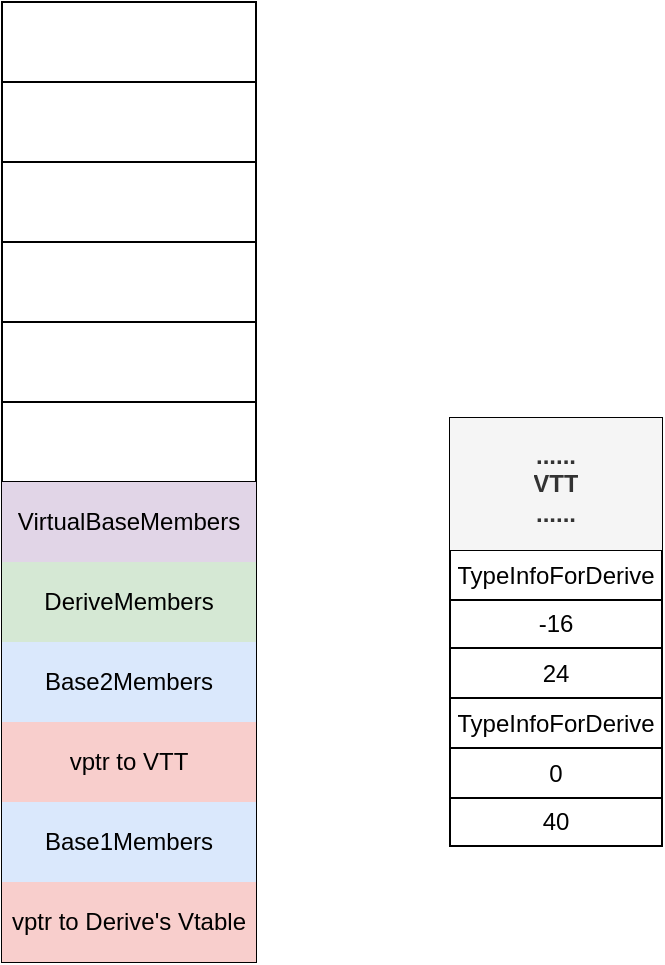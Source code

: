 <mxfile version="20.8.23" type="github">
  <diagram name="Page-1" id="Z4LBQn6rZYfF_phMx3Hy">
    <mxGraphModel dx="619" dy="737" grid="0" gridSize="10" guides="1" tooltips="1" connect="1" arrows="1" fold="1" page="0" pageScale="1" pageWidth="827" pageHeight="1169" math="0" shadow="0">
      <root>
        <mxCell id="0" />
        <mxCell id="1" parent="0" />
        <mxCell id="7Ac4m7rwerT7wqy9Ey1k-1" value="" style="shape=table;startSize=0;container=1;collapsible=0;childLayout=tableLayout;" vertex="1" parent="1">
          <mxGeometry x="173" y="-77" width="127" height="480" as="geometry" />
        </mxCell>
        <mxCell id="7Ac4m7rwerT7wqy9Ey1k-2" value="" style="shape=tableRow;horizontal=0;startSize=0;swimlaneHead=0;swimlaneBody=0;strokeColor=inherit;top=0;left=0;bottom=0;right=0;collapsible=0;dropTarget=0;fillColor=none;points=[[0,0.5],[1,0.5]];portConstraint=eastwest;" vertex="1" parent="7Ac4m7rwerT7wqy9Ey1k-1">
          <mxGeometry width="127" height="40" as="geometry" />
        </mxCell>
        <mxCell id="7Ac4m7rwerT7wqy9Ey1k-3" value="" style="shape=partialRectangle;html=1;whiteSpace=wrap;connectable=0;strokeColor=inherit;overflow=hidden;fillColor=none;top=0;left=0;bottom=0;right=0;pointerEvents=1;" vertex="1" parent="7Ac4m7rwerT7wqy9Ey1k-2">
          <mxGeometry width="127" height="40" as="geometry">
            <mxRectangle width="127" height="40" as="alternateBounds" />
          </mxGeometry>
        </mxCell>
        <mxCell id="7Ac4m7rwerT7wqy9Ey1k-4" value="" style="shape=tableRow;horizontal=0;startSize=0;swimlaneHead=0;swimlaneBody=0;strokeColor=inherit;top=0;left=0;bottom=0;right=0;collapsible=0;dropTarget=0;fillColor=none;points=[[0,0.5],[1,0.5]];portConstraint=eastwest;" vertex="1" parent="7Ac4m7rwerT7wqy9Ey1k-1">
          <mxGeometry y="40" width="127" height="40" as="geometry" />
        </mxCell>
        <mxCell id="7Ac4m7rwerT7wqy9Ey1k-5" value="" style="shape=partialRectangle;html=1;whiteSpace=wrap;connectable=0;strokeColor=inherit;overflow=hidden;fillColor=none;top=0;left=0;bottom=0;right=0;pointerEvents=1;" vertex="1" parent="7Ac4m7rwerT7wqy9Ey1k-4">
          <mxGeometry width="127" height="40" as="geometry">
            <mxRectangle width="127" height="40" as="alternateBounds" />
          </mxGeometry>
        </mxCell>
        <mxCell id="7Ac4m7rwerT7wqy9Ey1k-6" value="" style="shape=tableRow;horizontal=0;startSize=0;swimlaneHead=0;swimlaneBody=0;strokeColor=inherit;top=0;left=0;bottom=0;right=0;collapsible=0;dropTarget=0;fillColor=none;points=[[0,0.5],[1,0.5]];portConstraint=eastwest;" vertex="1" parent="7Ac4m7rwerT7wqy9Ey1k-1">
          <mxGeometry y="80" width="127" height="40" as="geometry" />
        </mxCell>
        <mxCell id="7Ac4m7rwerT7wqy9Ey1k-7" value="" style="shape=partialRectangle;html=1;whiteSpace=wrap;connectable=0;strokeColor=inherit;overflow=hidden;fillColor=none;top=0;left=0;bottom=0;right=0;pointerEvents=1;" vertex="1" parent="7Ac4m7rwerT7wqy9Ey1k-6">
          <mxGeometry width="127" height="40" as="geometry">
            <mxRectangle width="127" height="40" as="alternateBounds" />
          </mxGeometry>
        </mxCell>
        <mxCell id="7Ac4m7rwerT7wqy9Ey1k-8" value="" style="shape=tableRow;horizontal=0;startSize=0;swimlaneHead=0;swimlaneBody=0;strokeColor=inherit;top=0;left=0;bottom=0;right=0;collapsible=0;dropTarget=0;fillColor=none;points=[[0,0.5],[1,0.5]];portConstraint=eastwest;" vertex="1" parent="7Ac4m7rwerT7wqy9Ey1k-1">
          <mxGeometry y="120" width="127" height="40" as="geometry" />
        </mxCell>
        <mxCell id="7Ac4m7rwerT7wqy9Ey1k-9" value="" style="shape=partialRectangle;html=1;whiteSpace=wrap;connectable=0;strokeColor=inherit;overflow=hidden;fillColor=none;top=0;left=0;bottom=0;right=0;pointerEvents=1;" vertex="1" parent="7Ac4m7rwerT7wqy9Ey1k-8">
          <mxGeometry width="127" height="40" as="geometry">
            <mxRectangle width="127" height="40" as="alternateBounds" />
          </mxGeometry>
        </mxCell>
        <mxCell id="7Ac4m7rwerT7wqy9Ey1k-10" value="" style="shape=tableRow;horizontal=0;startSize=0;swimlaneHead=0;swimlaneBody=0;strokeColor=inherit;top=0;left=0;bottom=0;right=0;collapsible=0;dropTarget=0;fillColor=none;points=[[0,0.5],[1,0.5]];portConstraint=eastwest;" vertex="1" parent="7Ac4m7rwerT7wqy9Ey1k-1">
          <mxGeometry y="160" width="127" height="40" as="geometry" />
        </mxCell>
        <mxCell id="7Ac4m7rwerT7wqy9Ey1k-11" value="" style="shape=partialRectangle;html=1;whiteSpace=wrap;connectable=0;strokeColor=inherit;overflow=hidden;fillColor=none;top=0;left=0;bottom=0;right=0;pointerEvents=1;" vertex="1" parent="7Ac4m7rwerT7wqy9Ey1k-10">
          <mxGeometry width="127" height="40" as="geometry">
            <mxRectangle width="127" height="40" as="alternateBounds" />
          </mxGeometry>
        </mxCell>
        <mxCell id="7Ac4m7rwerT7wqy9Ey1k-12" value="" style="shape=tableRow;horizontal=0;startSize=0;swimlaneHead=0;swimlaneBody=0;strokeColor=inherit;top=0;left=0;bottom=0;right=0;collapsible=0;dropTarget=0;fillColor=none;points=[[0,0.5],[1,0.5]];portConstraint=eastwest;" vertex="1" parent="7Ac4m7rwerT7wqy9Ey1k-1">
          <mxGeometry y="200" width="127" height="40" as="geometry" />
        </mxCell>
        <mxCell id="7Ac4m7rwerT7wqy9Ey1k-13" value="" style="shape=partialRectangle;html=1;whiteSpace=wrap;connectable=0;strokeColor=inherit;overflow=hidden;fillColor=none;top=0;left=0;bottom=0;right=0;pointerEvents=1;" vertex="1" parent="7Ac4m7rwerT7wqy9Ey1k-12">
          <mxGeometry width="127" height="40" as="geometry">
            <mxRectangle width="127" height="40" as="alternateBounds" />
          </mxGeometry>
        </mxCell>
        <mxCell id="7Ac4m7rwerT7wqy9Ey1k-14" value="" style="shape=tableRow;horizontal=0;startSize=0;swimlaneHead=0;swimlaneBody=0;strokeColor=inherit;top=0;left=0;bottom=0;right=0;collapsible=0;dropTarget=0;fillColor=none;points=[[0,0.5],[1,0.5]];portConstraint=eastwest;" vertex="1" parent="7Ac4m7rwerT7wqy9Ey1k-1">
          <mxGeometry y="240" width="127" height="40" as="geometry" />
        </mxCell>
        <mxCell id="7Ac4m7rwerT7wqy9Ey1k-15" value="VirtualBaseMembers" style="shape=partialRectangle;html=1;whiteSpace=wrap;connectable=0;strokeColor=#9673a6;overflow=hidden;fillColor=#e1d5e7;top=0;left=0;bottom=0;right=0;pointerEvents=1;" vertex="1" parent="7Ac4m7rwerT7wqy9Ey1k-14">
          <mxGeometry width="127" height="40" as="geometry">
            <mxRectangle width="127" height="40" as="alternateBounds" />
          </mxGeometry>
        </mxCell>
        <mxCell id="7Ac4m7rwerT7wqy9Ey1k-16" value="" style="shape=tableRow;horizontal=0;startSize=0;swimlaneHead=0;swimlaneBody=0;strokeColor=inherit;top=0;left=0;bottom=0;right=0;collapsible=0;dropTarget=0;fillColor=none;points=[[0,0.5],[1,0.5]];portConstraint=eastwest;" vertex="1" parent="7Ac4m7rwerT7wqy9Ey1k-1">
          <mxGeometry y="280" width="127" height="40" as="geometry" />
        </mxCell>
        <mxCell id="7Ac4m7rwerT7wqy9Ey1k-17" value="DeriveMembers" style="shape=partialRectangle;html=1;whiteSpace=wrap;connectable=0;strokeColor=#82b366;overflow=hidden;fillColor=#d5e8d4;top=0;left=0;bottom=0;right=0;pointerEvents=1;" vertex="1" parent="7Ac4m7rwerT7wqy9Ey1k-16">
          <mxGeometry width="127" height="40" as="geometry">
            <mxRectangle width="127" height="40" as="alternateBounds" />
          </mxGeometry>
        </mxCell>
        <mxCell id="7Ac4m7rwerT7wqy9Ey1k-18" value="" style="shape=tableRow;horizontal=0;startSize=0;swimlaneHead=0;swimlaneBody=0;strokeColor=inherit;top=0;left=0;bottom=0;right=0;collapsible=0;dropTarget=0;fillColor=none;points=[[0,0.5],[1,0.5]];portConstraint=eastwest;" vertex="1" parent="7Ac4m7rwerT7wqy9Ey1k-1">
          <mxGeometry y="320" width="127" height="40" as="geometry" />
        </mxCell>
        <mxCell id="7Ac4m7rwerT7wqy9Ey1k-19" value="Base2Members" style="shape=partialRectangle;html=1;whiteSpace=wrap;connectable=0;strokeColor=#6c8ebf;overflow=hidden;fillColor=#dae8fc;top=0;left=0;bottom=0;right=0;pointerEvents=1;" vertex="1" parent="7Ac4m7rwerT7wqy9Ey1k-18">
          <mxGeometry width="127" height="40" as="geometry">
            <mxRectangle width="127" height="40" as="alternateBounds" />
          </mxGeometry>
        </mxCell>
        <mxCell id="7Ac4m7rwerT7wqy9Ey1k-20" value="" style="shape=tableRow;horizontal=0;startSize=0;swimlaneHead=0;swimlaneBody=0;strokeColor=inherit;top=0;left=0;bottom=0;right=0;collapsible=0;dropTarget=0;fillColor=none;points=[[0,0.5],[1,0.5]];portConstraint=eastwest;" vertex="1" parent="7Ac4m7rwerT7wqy9Ey1k-1">
          <mxGeometry y="360" width="127" height="40" as="geometry" />
        </mxCell>
        <mxCell id="7Ac4m7rwerT7wqy9Ey1k-21" value="vptr to VTT" style="shape=partialRectangle;html=1;whiteSpace=wrap;connectable=0;strokeColor=#b85450;overflow=hidden;fillColor=#f8cecc;top=0;left=0;bottom=0;right=0;pointerEvents=1;" vertex="1" parent="7Ac4m7rwerT7wqy9Ey1k-20">
          <mxGeometry width="127" height="40" as="geometry">
            <mxRectangle width="127" height="40" as="alternateBounds" />
          </mxGeometry>
        </mxCell>
        <mxCell id="7Ac4m7rwerT7wqy9Ey1k-22" value="" style="shape=tableRow;horizontal=0;startSize=0;swimlaneHead=0;swimlaneBody=0;strokeColor=inherit;top=0;left=0;bottom=0;right=0;collapsible=0;dropTarget=0;fillColor=none;points=[[0,0.5],[1,0.5]];portConstraint=eastwest;" vertex="1" parent="7Ac4m7rwerT7wqy9Ey1k-1">
          <mxGeometry y="400" width="127" height="40" as="geometry" />
        </mxCell>
        <mxCell id="7Ac4m7rwerT7wqy9Ey1k-23" value="Base1Members" style="shape=partialRectangle;html=1;whiteSpace=wrap;connectable=0;strokeColor=#6c8ebf;overflow=hidden;fillColor=#dae8fc;top=0;left=0;bottom=0;right=0;pointerEvents=1;" vertex="1" parent="7Ac4m7rwerT7wqy9Ey1k-22">
          <mxGeometry width="127" height="40" as="geometry">
            <mxRectangle width="127" height="40" as="alternateBounds" />
          </mxGeometry>
        </mxCell>
        <mxCell id="7Ac4m7rwerT7wqy9Ey1k-24" value="" style="shape=tableRow;horizontal=0;startSize=0;swimlaneHead=0;swimlaneBody=0;strokeColor=inherit;top=0;left=0;bottom=0;right=0;collapsible=0;dropTarget=0;fillColor=none;points=[[0,0.5],[1,0.5]];portConstraint=eastwest;" vertex="1" parent="7Ac4m7rwerT7wqy9Ey1k-1">
          <mxGeometry y="440" width="127" height="40" as="geometry" />
        </mxCell>
        <mxCell id="7Ac4m7rwerT7wqy9Ey1k-25" value="vptr to Derive&#39;s Vtable" style="shape=partialRectangle;html=1;whiteSpace=wrap;connectable=0;strokeColor=#b85450;overflow=hidden;fillColor=#f8cecc;top=0;left=0;bottom=0;right=0;pointerEvents=1;" vertex="1" parent="7Ac4m7rwerT7wqy9Ey1k-24">
          <mxGeometry width="127" height="40" as="geometry">
            <mxRectangle width="127" height="40" as="alternateBounds" />
          </mxGeometry>
        </mxCell>
        <mxCell id="7Ac4m7rwerT7wqy9Ey1k-26" value="" style="shape=table;startSize=0;container=1;collapsible=0;childLayout=tableLayout;" vertex="1" parent="1">
          <mxGeometry x="397" y="197" width="106" height="148" as="geometry" />
        </mxCell>
        <mxCell id="7Ac4m7rwerT7wqy9Ey1k-27" value="" style="shape=tableRow;horizontal=0;startSize=0;swimlaneHead=0;swimlaneBody=0;strokeColor=inherit;top=0;left=0;bottom=0;right=0;collapsible=0;dropTarget=0;fillColor=none;points=[[0,0.5],[1,0.5]];portConstraint=eastwest;" vertex="1" parent="7Ac4m7rwerT7wqy9Ey1k-26">
          <mxGeometry width="106" height="25" as="geometry" />
        </mxCell>
        <mxCell id="7Ac4m7rwerT7wqy9Ey1k-28" value="TypeInfoForDerive" style="shape=partialRectangle;html=1;whiteSpace=wrap;connectable=0;strokeColor=inherit;overflow=hidden;fillColor=none;top=0;left=0;bottom=0;right=0;pointerEvents=1;" vertex="1" parent="7Ac4m7rwerT7wqy9Ey1k-27">
          <mxGeometry width="106" height="25" as="geometry">
            <mxRectangle width="106" height="25" as="alternateBounds" />
          </mxGeometry>
        </mxCell>
        <mxCell id="7Ac4m7rwerT7wqy9Ey1k-29" value="" style="shape=tableRow;horizontal=0;startSize=0;swimlaneHead=0;swimlaneBody=0;strokeColor=inherit;top=0;left=0;bottom=0;right=0;collapsible=0;dropTarget=0;fillColor=none;points=[[0,0.5],[1,0.5]];portConstraint=eastwest;" vertex="1" parent="7Ac4m7rwerT7wqy9Ey1k-26">
          <mxGeometry y="25" width="106" height="24" as="geometry" />
        </mxCell>
        <mxCell id="7Ac4m7rwerT7wqy9Ey1k-30" value="-16" style="shape=partialRectangle;html=1;whiteSpace=wrap;connectable=0;strokeColor=inherit;overflow=hidden;fillColor=none;top=0;left=0;bottom=0;right=0;pointerEvents=1;" vertex="1" parent="7Ac4m7rwerT7wqy9Ey1k-29">
          <mxGeometry width="106" height="24" as="geometry">
            <mxRectangle width="106" height="24" as="alternateBounds" />
          </mxGeometry>
        </mxCell>
        <mxCell id="7Ac4m7rwerT7wqy9Ey1k-31" value="" style="shape=tableRow;horizontal=0;startSize=0;swimlaneHead=0;swimlaneBody=0;strokeColor=inherit;top=0;left=0;bottom=0;right=0;collapsible=0;dropTarget=0;fillColor=none;points=[[0,0.5],[1,0.5]];portConstraint=eastwest;" vertex="1" parent="7Ac4m7rwerT7wqy9Ey1k-26">
          <mxGeometry y="49" width="106" height="25" as="geometry" />
        </mxCell>
        <mxCell id="7Ac4m7rwerT7wqy9Ey1k-32" value="24" style="shape=partialRectangle;html=1;whiteSpace=wrap;connectable=0;strokeColor=inherit;overflow=hidden;fillColor=none;top=0;left=0;bottom=0;right=0;pointerEvents=1;" vertex="1" parent="7Ac4m7rwerT7wqy9Ey1k-31">
          <mxGeometry width="106" height="25" as="geometry">
            <mxRectangle width="106" height="25" as="alternateBounds" />
          </mxGeometry>
        </mxCell>
        <mxCell id="7Ac4m7rwerT7wqy9Ey1k-33" value="" style="shape=tableRow;horizontal=0;startSize=0;swimlaneHead=0;swimlaneBody=0;strokeColor=inherit;top=0;left=0;bottom=0;right=0;collapsible=0;dropTarget=0;fillColor=none;points=[[0,0.5],[1,0.5]];portConstraint=eastwest;" vertex="1" parent="7Ac4m7rwerT7wqy9Ey1k-26">
          <mxGeometry y="74" width="106" height="25" as="geometry" />
        </mxCell>
        <mxCell id="7Ac4m7rwerT7wqy9Ey1k-34" value="TypeInfoForDerive" style="shape=partialRectangle;html=1;whiteSpace=wrap;connectable=0;strokeColor=inherit;overflow=hidden;fillColor=none;top=0;left=0;bottom=0;right=0;pointerEvents=1;" vertex="1" parent="7Ac4m7rwerT7wqy9Ey1k-33">
          <mxGeometry width="106" height="25" as="geometry">
            <mxRectangle width="106" height="25" as="alternateBounds" />
          </mxGeometry>
        </mxCell>
        <mxCell id="7Ac4m7rwerT7wqy9Ey1k-35" value="" style="shape=tableRow;horizontal=0;startSize=0;swimlaneHead=0;swimlaneBody=0;strokeColor=inherit;top=0;left=0;bottom=0;right=0;collapsible=0;dropTarget=0;fillColor=none;points=[[0,0.5],[1,0.5]];portConstraint=eastwest;" vertex="1" parent="7Ac4m7rwerT7wqy9Ey1k-26">
          <mxGeometry y="99" width="106" height="25" as="geometry" />
        </mxCell>
        <mxCell id="7Ac4m7rwerT7wqy9Ey1k-36" value="0" style="shape=partialRectangle;html=1;whiteSpace=wrap;connectable=0;strokeColor=inherit;overflow=hidden;fillColor=none;top=0;left=0;bottom=0;right=0;pointerEvents=1;" vertex="1" parent="7Ac4m7rwerT7wqy9Ey1k-35">
          <mxGeometry width="106" height="25" as="geometry">
            <mxRectangle width="106" height="25" as="alternateBounds" />
          </mxGeometry>
        </mxCell>
        <mxCell id="7Ac4m7rwerT7wqy9Ey1k-37" value="" style="shape=tableRow;horizontal=0;startSize=0;swimlaneHead=0;swimlaneBody=0;strokeColor=inherit;top=0;left=0;bottom=0;right=0;collapsible=0;dropTarget=0;fillColor=none;points=[[0,0.5],[1,0.5]];portConstraint=eastwest;" vertex="1" parent="7Ac4m7rwerT7wqy9Ey1k-26">
          <mxGeometry y="124" width="106" height="24" as="geometry" />
        </mxCell>
        <mxCell id="7Ac4m7rwerT7wqy9Ey1k-38" value="40" style="shape=partialRectangle;html=1;whiteSpace=wrap;connectable=0;strokeColor=inherit;overflow=hidden;fillColor=none;top=0;left=0;bottom=0;right=0;pointerEvents=1;" vertex="1" parent="7Ac4m7rwerT7wqy9Ey1k-37">
          <mxGeometry width="106" height="24" as="geometry">
            <mxRectangle width="106" height="24" as="alternateBounds" />
          </mxGeometry>
        </mxCell>
        <mxCell id="7Ac4m7rwerT7wqy9Ey1k-53" value="" style="shape=table;startSize=0;container=1;collapsible=0;childLayout=tableLayout;" vertex="1" parent="1">
          <mxGeometry x="397" y="131" width="106" height="66" as="geometry" />
        </mxCell>
        <mxCell id="7Ac4m7rwerT7wqy9Ey1k-54" value="" style="shape=tableRow;horizontal=0;startSize=0;swimlaneHead=0;swimlaneBody=0;strokeColor=inherit;top=0;left=0;bottom=0;right=0;collapsible=0;dropTarget=0;fillColor=none;points=[[0,0.5],[1,0.5]];portConstraint=eastwest;" vertex="1" parent="7Ac4m7rwerT7wqy9Ey1k-53">
          <mxGeometry width="106" height="66" as="geometry" />
        </mxCell>
        <mxCell id="7Ac4m7rwerT7wqy9Ey1k-55" value="&lt;b&gt;......&lt;br&gt;VTT&lt;br&gt;......&lt;/b&gt;" style="shape=partialRectangle;html=1;whiteSpace=wrap;connectable=0;strokeColor=#666666;overflow=hidden;fillColor=#f5f5f5;top=0;left=0;bottom=0;right=0;pointerEvents=1;fontColor=#333333;" vertex="1" parent="7Ac4m7rwerT7wqy9Ey1k-54">
          <mxGeometry width="106" height="66" as="geometry">
            <mxRectangle width="106" height="66" as="alternateBounds" />
          </mxGeometry>
        </mxCell>
      </root>
    </mxGraphModel>
  </diagram>
</mxfile>
